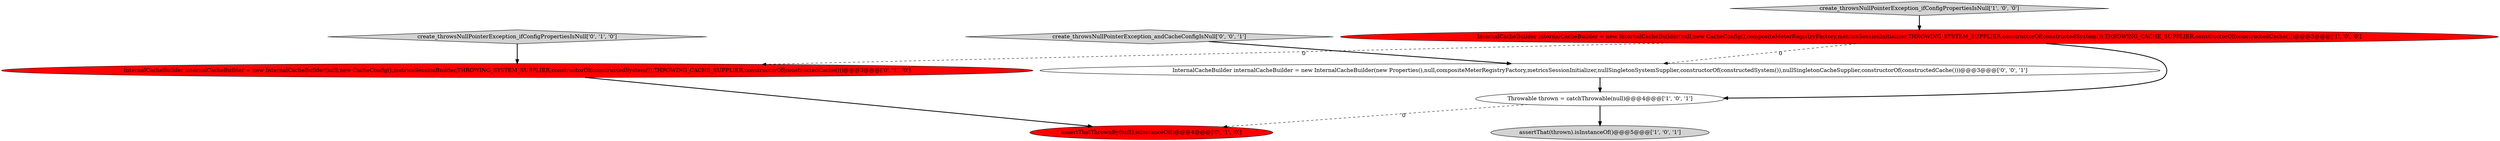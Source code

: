 digraph {
6 [style = filled, label = "assertThatThrownBy(null).isInstanceOf()@@@4@@@['0', '1', '0']", fillcolor = red, shape = ellipse image = "AAA1AAABBB2BBB"];
5 [style = filled, label = "create_throwsNullPointerException_ifConfigPropertiesIsNull['0', '1', '0']", fillcolor = lightgray, shape = diamond image = "AAA0AAABBB2BBB"];
7 [style = filled, label = "InternalCacheBuilder internalCacheBuilder = new InternalCacheBuilder(new Properties(),null,compositeMeterRegistryFactory,metricsSessionInitializer,nullSingletonSystemSupplier,constructorOf(constructedSystem()),nullSingletonCacheSupplier,constructorOf(constructedCache()))@@@3@@@['0', '0', '1']", fillcolor = white, shape = ellipse image = "AAA0AAABBB3BBB"];
8 [style = filled, label = "create_throwsNullPointerException_andCacheConfigIsNull['0', '0', '1']", fillcolor = lightgray, shape = diamond image = "AAA0AAABBB3BBB"];
4 [style = filled, label = "InternalCacheBuilder internalCacheBuilder = new InternalCacheBuilder(null,new CacheConfig(),metricsSessionBuilder,THROWING_SYSTEM_SUPPLIER,constructorOf(constructedSystem()),THROWING_CACHE_SUPPLIER,constructorOf(constructedCache()))@@@3@@@['0', '1', '0']", fillcolor = red, shape = ellipse image = "AAA1AAABBB2BBB"];
3 [style = filled, label = "create_throwsNullPointerException_ifConfigPropertiesIsNull['1', '0', '0']", fillcolor = lightgray, shape = diamond image = "AAA0AAABBB1BBB"];
1 [style = filled, label = "assertThat(thrown).isInstanceOf()@@@5@@@['1', '0', '1']", fillcolor = lightgray, shape = ellipse image = "AAA0AAABBB1BBB"];
2 [style = filled, label = "Throwable thrown = catchThrowable(null)@@@4@@@['1', '0', '1']", fillcolor = white, shape = ellipse image = "AAA0AAABBB1BBB"];
0 [style = filled, label = "InternalCacheBuilder internalCacheBuilder = new InternalCacheBuilder(null,new CacheConfig(),compositeMeterRegistryFactory,metricsSessionInitializer,THROWING_SYSTEM_SUPPLIER,constructorOf(constructedSystem()),THROWING_CACHE_SUPPLIER,constructorOf(constructedCache()))@@@3@@@['1', '0', '0']", fillcolor = red, shape = ellipse image = "AAA1AAABBB1BBB"];
3->0 [style = bold, label=""];
0->4 [style = dashed, label="0"];
0->7 [style = dashed, label="0"];
4->6 [style = bold, label=""];
7->2 [style = bold, label=""];
2->1 [style = bold, label=""];
5->4 [style = bold, label=""];
8->7 [style = bold, label=""];
0->2 [style = bold, label=""];
2->6 [style = dashed, label="0"];
}
